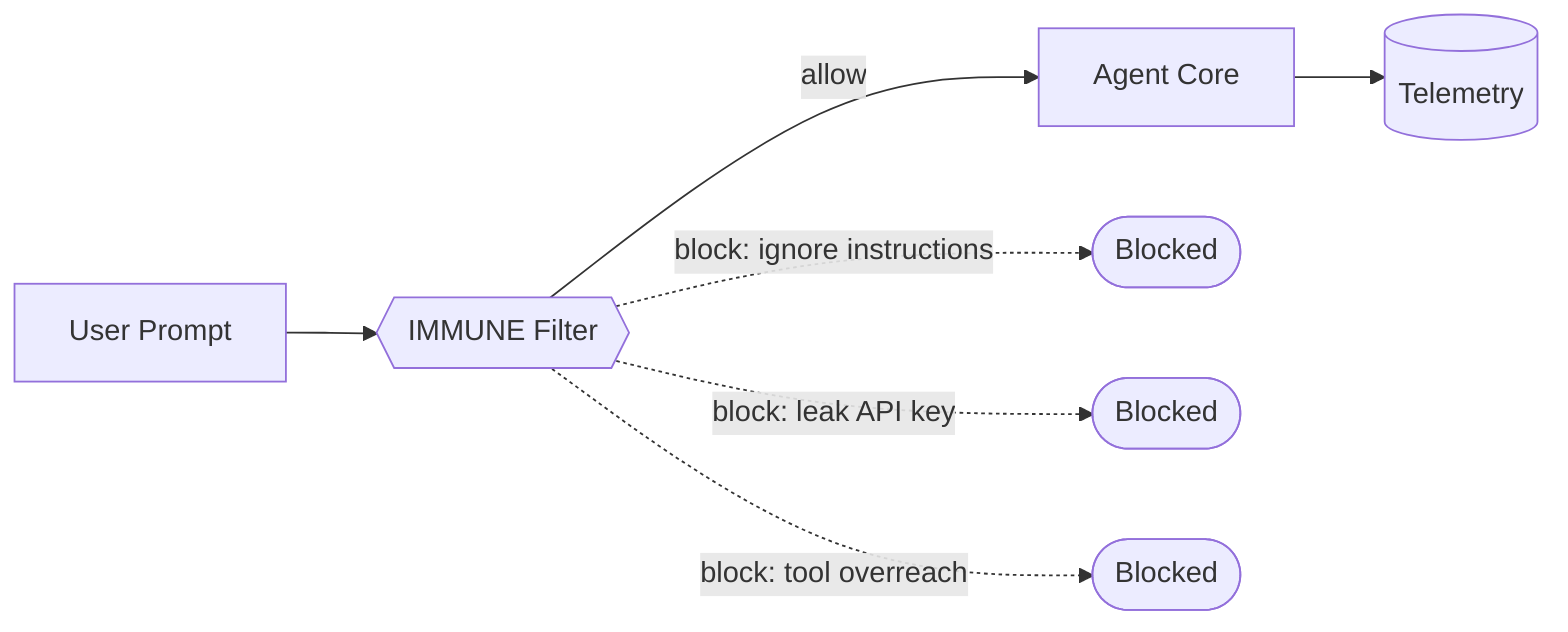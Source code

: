flowchart LR
  U[User Prompt] --> F{{IMMUNE Filter}}
  F -->|allow| C[Agent Core]
  F -.->|block: ignore instructions| B1([Blocked])
  F -.->|block: leak API key| B2([Blocked])
  F -.->|block: tool overreach| B3([Blocked])
  C --> T[(Telemetry)]